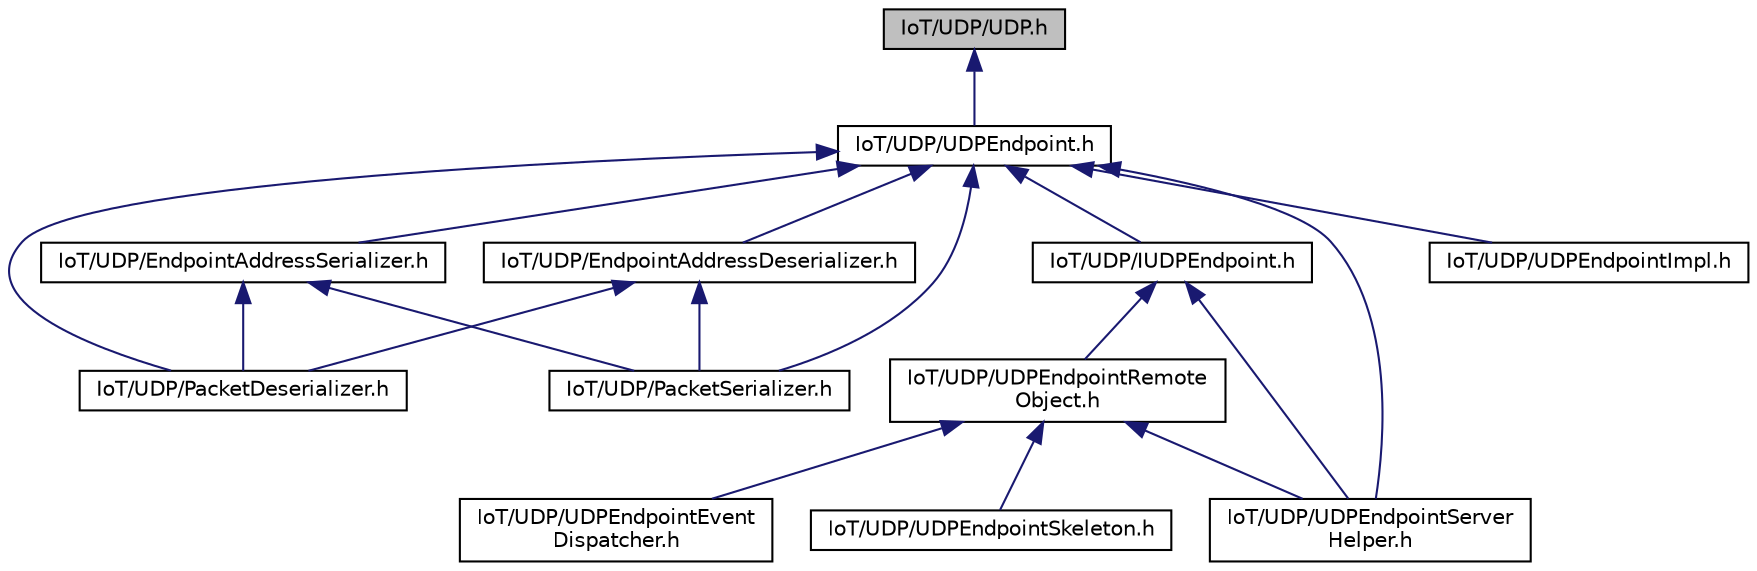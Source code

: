 digraph "IoT/UDP/UDP.h"
{
 // LATEX_PDF_SIZE
  edge [fontname="Helvetica",fontsize="10",labelfontname="Helvetica",labelfontsize="10"];
  node [fontname="Helvetica",fontsize="10",shape=record];
  Node1 [label="IoT/UDP/UDP.h",height=0.2,width=0.4,color="black", fillcolor="grey75", style="filled", fontcolor="black",tooltip=" "];
  Node1 -> Node2 [dir="back",color="midnightblue",fontsize="10",style="solid",fontname="Helvetica"];
  Node2 [label="IoT/UDP/UDPEndpoint.h",height=0.2,width=0.4,color="black", fillcolor="white", style="filled",URL="$UDPEndpoint_8h.html",tooltip=" "];
  Node2 -> Node3 [dir="back",color="midnightblue",fontsize="10",style="solid",fontname="Helvetica"];
  Node3 [label="IoT/UDP/EndpointAddressDeserializer.h",height=0.2,width=0.4,color="black", fillcolor="white", style="filled",URL="$EndpointAddressDeserializer_8h.html",tooltip=" "];
  Node3 -> Node4 [dir="back",color="midnightblue",fontsize="10",style="solid",fontname="Helvetica"];
  Node4 [label="IoT/UDP/PacketDeserializer.h",height=0.2,width=0.4,color="black", fillcolor="white", style="filled",URL="$PacketDeserializer_8h.html",tooltip=" "];
  Node3 -> Node5 [dir="back",color="midnightblue",fontsize="10",style="solid",fontname="Helvetica"];
  Node5 [label="IoT/UDP/PacketSerializer.h",height=0.2,width=0.4,color="black", fillcolor="white", style="filled",URL="$PacketSerializer_8h.html",tooltip=" "];
  Node2 -> Node6 [dir="back",color="midnightblue",fontsize="10",style="solid",fontname="Helvetica"];
  Node6 [label="IoT/UDP/EndpointAddressSerializer.h",height=0.2,width=0.4,color="black", fillcolor="white", style="filled",URL="$EndpointAddressSerializer_8h.html",tooltip=" "];
  Node6 -> Node4 [dir="back",color="midnightblue",fontsize="10",style="solid",fontname="Helvetica"];
  Node6 -> Node5 [dir="back",color="midnightblue",fontsize="10",style="solid",fontname="Helvetica"];
  Node2 -> Node7 [dir="back",color="midnightblue",fontsize="10",style="solid",fontname="Helvetica"];
  Node7 [label="IoT/UDP/IUDPEndpoint.h",height=0.2,width=0.4,color="black", fillcolor="white", style="filled",URL="$IUDPEndpoint_8h.html",tooltip=" "];
  Node7 -> Node8 [dir="back",color="midnightblue",fontsize="10",style="solid",fontname="Helvetica"];
  Node8 [label="IoT/UDP/UDPEndpointRemote\lObject.h",height=0.2,width=0.4,color="black", fillcolor="white", style="filled",URL="$UDPEndpointRemoteObject_8h.html",tooltip=" "];
  Node8 -> Node9 [dir="back",color="midnightblue",fontsize="10",style="solid",fontname="Helvetica"];
  Node9 [label="IoT/UDP/UDPEndpointEvent\lDispatcher.h",height=0.2,width=0.4,color="black", fillcolor="white", style="filled",URL="$UDPEndpointEventDispatcher_8h.html",tooltip=" "];
  Node8 -> Node10 [dir="back",color="midnightblue",fontsize="10",style="solid",fontname="Helvetica"];
  Node10 [label="IoT/UDP/UDPEndpointServer\lHelper.h",height=0.2,width=0.4,color="black", fillcolor="white", style="filled",URL="$UDPEndpointServerHelper_8h.html",tooltip=" "];
  Node8 -> Node11 [dir="back",color="midnightblue",fontsize="10",style="solid",fontname="Helvetica"];
  Node11 [label="IoT/UDP/UDPEndpointSkeleton.h",height=0.2,width=0.4,color="black", fillcolor="white", style="filled",URL="$UDPEndpointSkeleton_8h.html",tooltip=" "];
  Node7 -> Node10 [dir="back",color="midnightblue",fontsize="10",style="solid",fontname="Helvetica"];
  Node2 -> Node4 [dir="back",color="midnightblue",fontsize="10",style="solid",fontname="Helvetica"];
  Node2 -> Node5 [dir="back",color="midnightblue",fontsize="10",style="solid",fontname="Helvetica"];
  Node2 -> Node12 [dir="back",color="midnightblue",fontsize="10",style="solid",fontname="Helvetica"];
  Node12 [label="IoT/UDP/UDPEndpointImpl.h",height=0.2,width=0.4,color="black", fillcolor="white", style="filled",URL="$UDPEndpointImpl_8h.html",tooltip=" "];
  Node2 -> Node10 [dir="back",color="midnightblue",fontsize="10",style="solid",fontname="Helvetica"];
}
